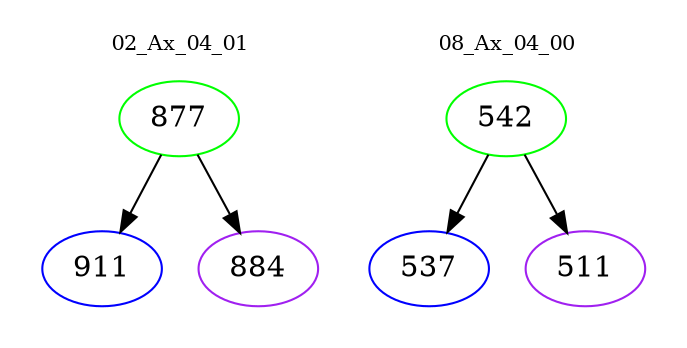 digraph{
subgraph cluster_0 {
color = white
label = "02_Ax_04_01";
fontsize=10;
T0_877 [label="877", color="green"]
T0_877 -> T0_911 [color="black"]
T0_911 [label="911", color="blue"]
T0_877 -> T0_884 [color="black"]
T0_884 [label="884", color="purple"]
}
subgraph cluster_1 {
color = white
label = "08_Ax_04_00";
fontsize=10;
T1_542 [label="542", color="green"]
T1_542 -> T1_537 [color="black"]
T1_537 [label="537", color="blue"]
T1_542 -> T1_511 [color="black"]
T1_511 [label="511", color="purple"]
}
}
